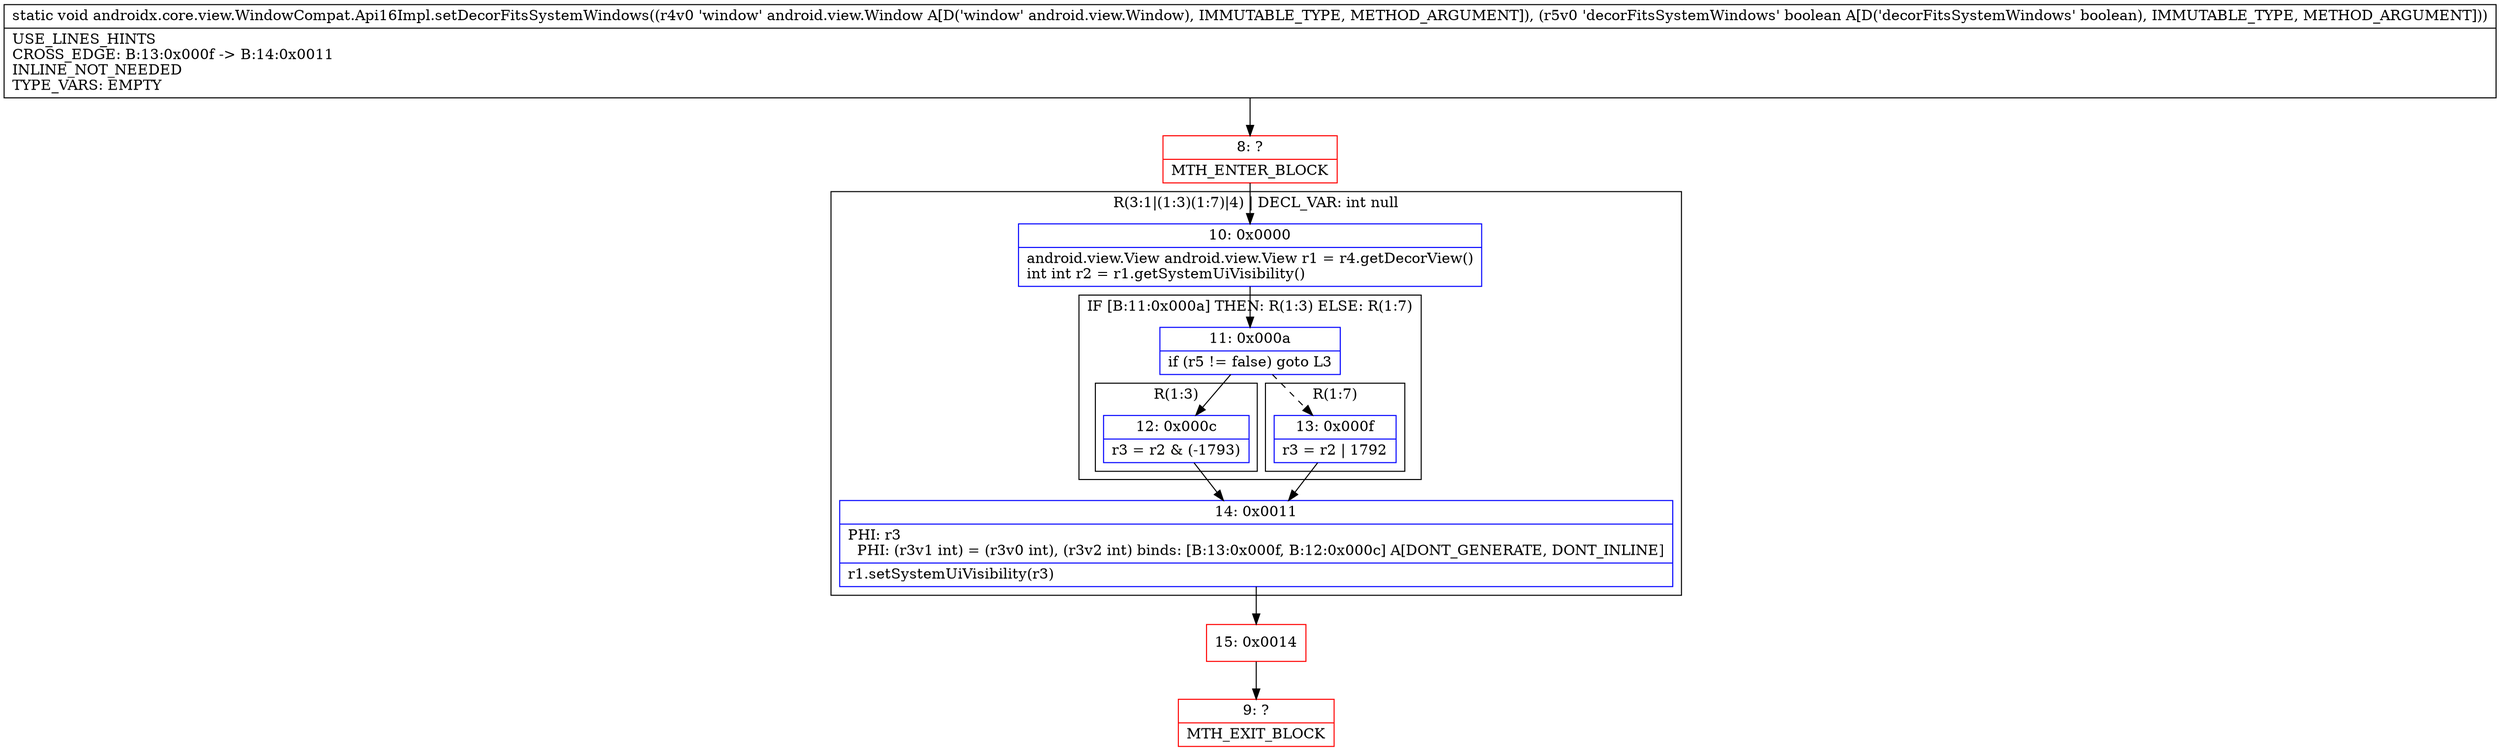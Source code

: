 digraph "CFG forandroidx.core.view.WindowCompat.Api16Impl.setDecorFitsSystemWindows(Landroid\/view\/Window;Z)V" {
subgraph cluster_Region_1129282308 {
label = "R(3:1|(1:3)(1:7)|4) | DECL_VAR: int null\l";
node [shape=record,color=blue];
Node_10 [shape=record,label="{10\:\ 0x0000|android.view.View android.view.View r1 = r4.getDecorView()\lint int r2 = r1.getSystemUiVisibility()\l}"];
subgraph cluster_IfRegion_990361174 {
label = "IF [B:11:0x000a] THEN: R(1:3) ELSE: R(1:7)";
node [shape=record,color=blue];
Node_11 [shape=record,label="{11\:\ 0x000a|if (r5 != false) goto L3\l}"];
subgraph cluster_Region_992459286 {
label = "R(1:3)";
node [shape=record,color=blue];
Node_12 [shape=record,label="{12\:\ 0x000c|r3 = r2 & (\-1793)\l}"];
}
subgraph cluster_Region_1180579544 {
label = "R(1:7)";
node [shape=record,color=blue];
Node_13 [shape=record,label="{13\:\ 0x000f|r3 = r2 \| 1792\l}"];
}
}
Node_14 [shape=record,label="{14\:\ 0x0011|PHI: r3 \l  PHI: (r3v1 int) = (r3v0 int), (r3v2 int) binds: [B:13:0x000f, B:12:0x000c] A[DONT_GENERATE, DONT_INLINE]\l|r1.setSystemUiVisibility(r3)\l}"];
}
Node_8 [shape=record,color=red,label="{8\:\ ?|MTH_ENTER_BLOCK\l}"];
Node_15 [shape=record,color=red,label="{15\:\ 0x0014}"];
Node_9 [shape=record,color=red,label="{9\:\ ?|MTH_EXIT_BLOCK\l}"];
MethodNode[shape=record,label="{static void androidx.core.view.WindowCompat.Api16Impl.setDecorFitsSystemWindows((r4v0 'window' android.view.Window A[D('window' android.view.Window), IMMUTABLE_TYPE, METHOD_ARGUMENT]), (r5v0 'decorFitsSystemWindows' boolean A[D('decorFitsSystemWindows' boolean), IMMUTABLE_TYPE, METHOD_ARGUMENT]))  | USE_LINES_HINTS\lCROSS_EDGE: B:13:0x000f \-\> B:14:0x0011\lINLINE_NOT_NEEDED\lTYPE_VARS: EMPTY\l}"];
MethodNode -> Node_8;Node_10 -> Node_11;
Node_11 -> Node_12;
Node_11 -> Node_13[style=dashed];
Node_12 -> Node_14;
Node_13 -> Node_14;
Node_14 -> Node_15;
Node_8 -> Node_10;
Node_15 -> Node_9;
}

